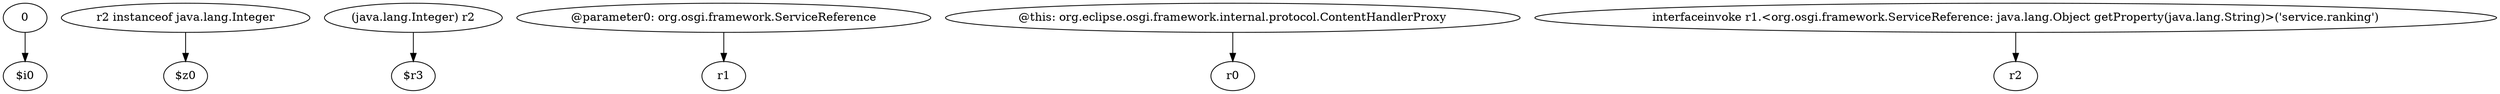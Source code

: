 digraph g {
0[label="0"]
1[label="$i0"]
0->1[label=""]
2[label="r2 instanceof java.lang.Integer"]
3[label="$z0"]
2->3[label=""]
4[label="(java.lang.Integer) r2"]
5[label="$r3"]
4->5[label=""]
6[label="@parameter0: org.osgi.framework.ServiceReference"]
7[label="r1"]
6->7[label=""]
8[label="@this: org.eclipse.osgi.framework.internal.protocol.ContentHandlerProxy"]
9[label="r0"]
8->9[label=""]
10[label="interfaceinvoke r1.<org.osgi.framework.ServiceReference: java.lang.Object getProperty(java.lang.String)>('service.ranking')"]
11[label="r2"]
10->11[label=""]
}